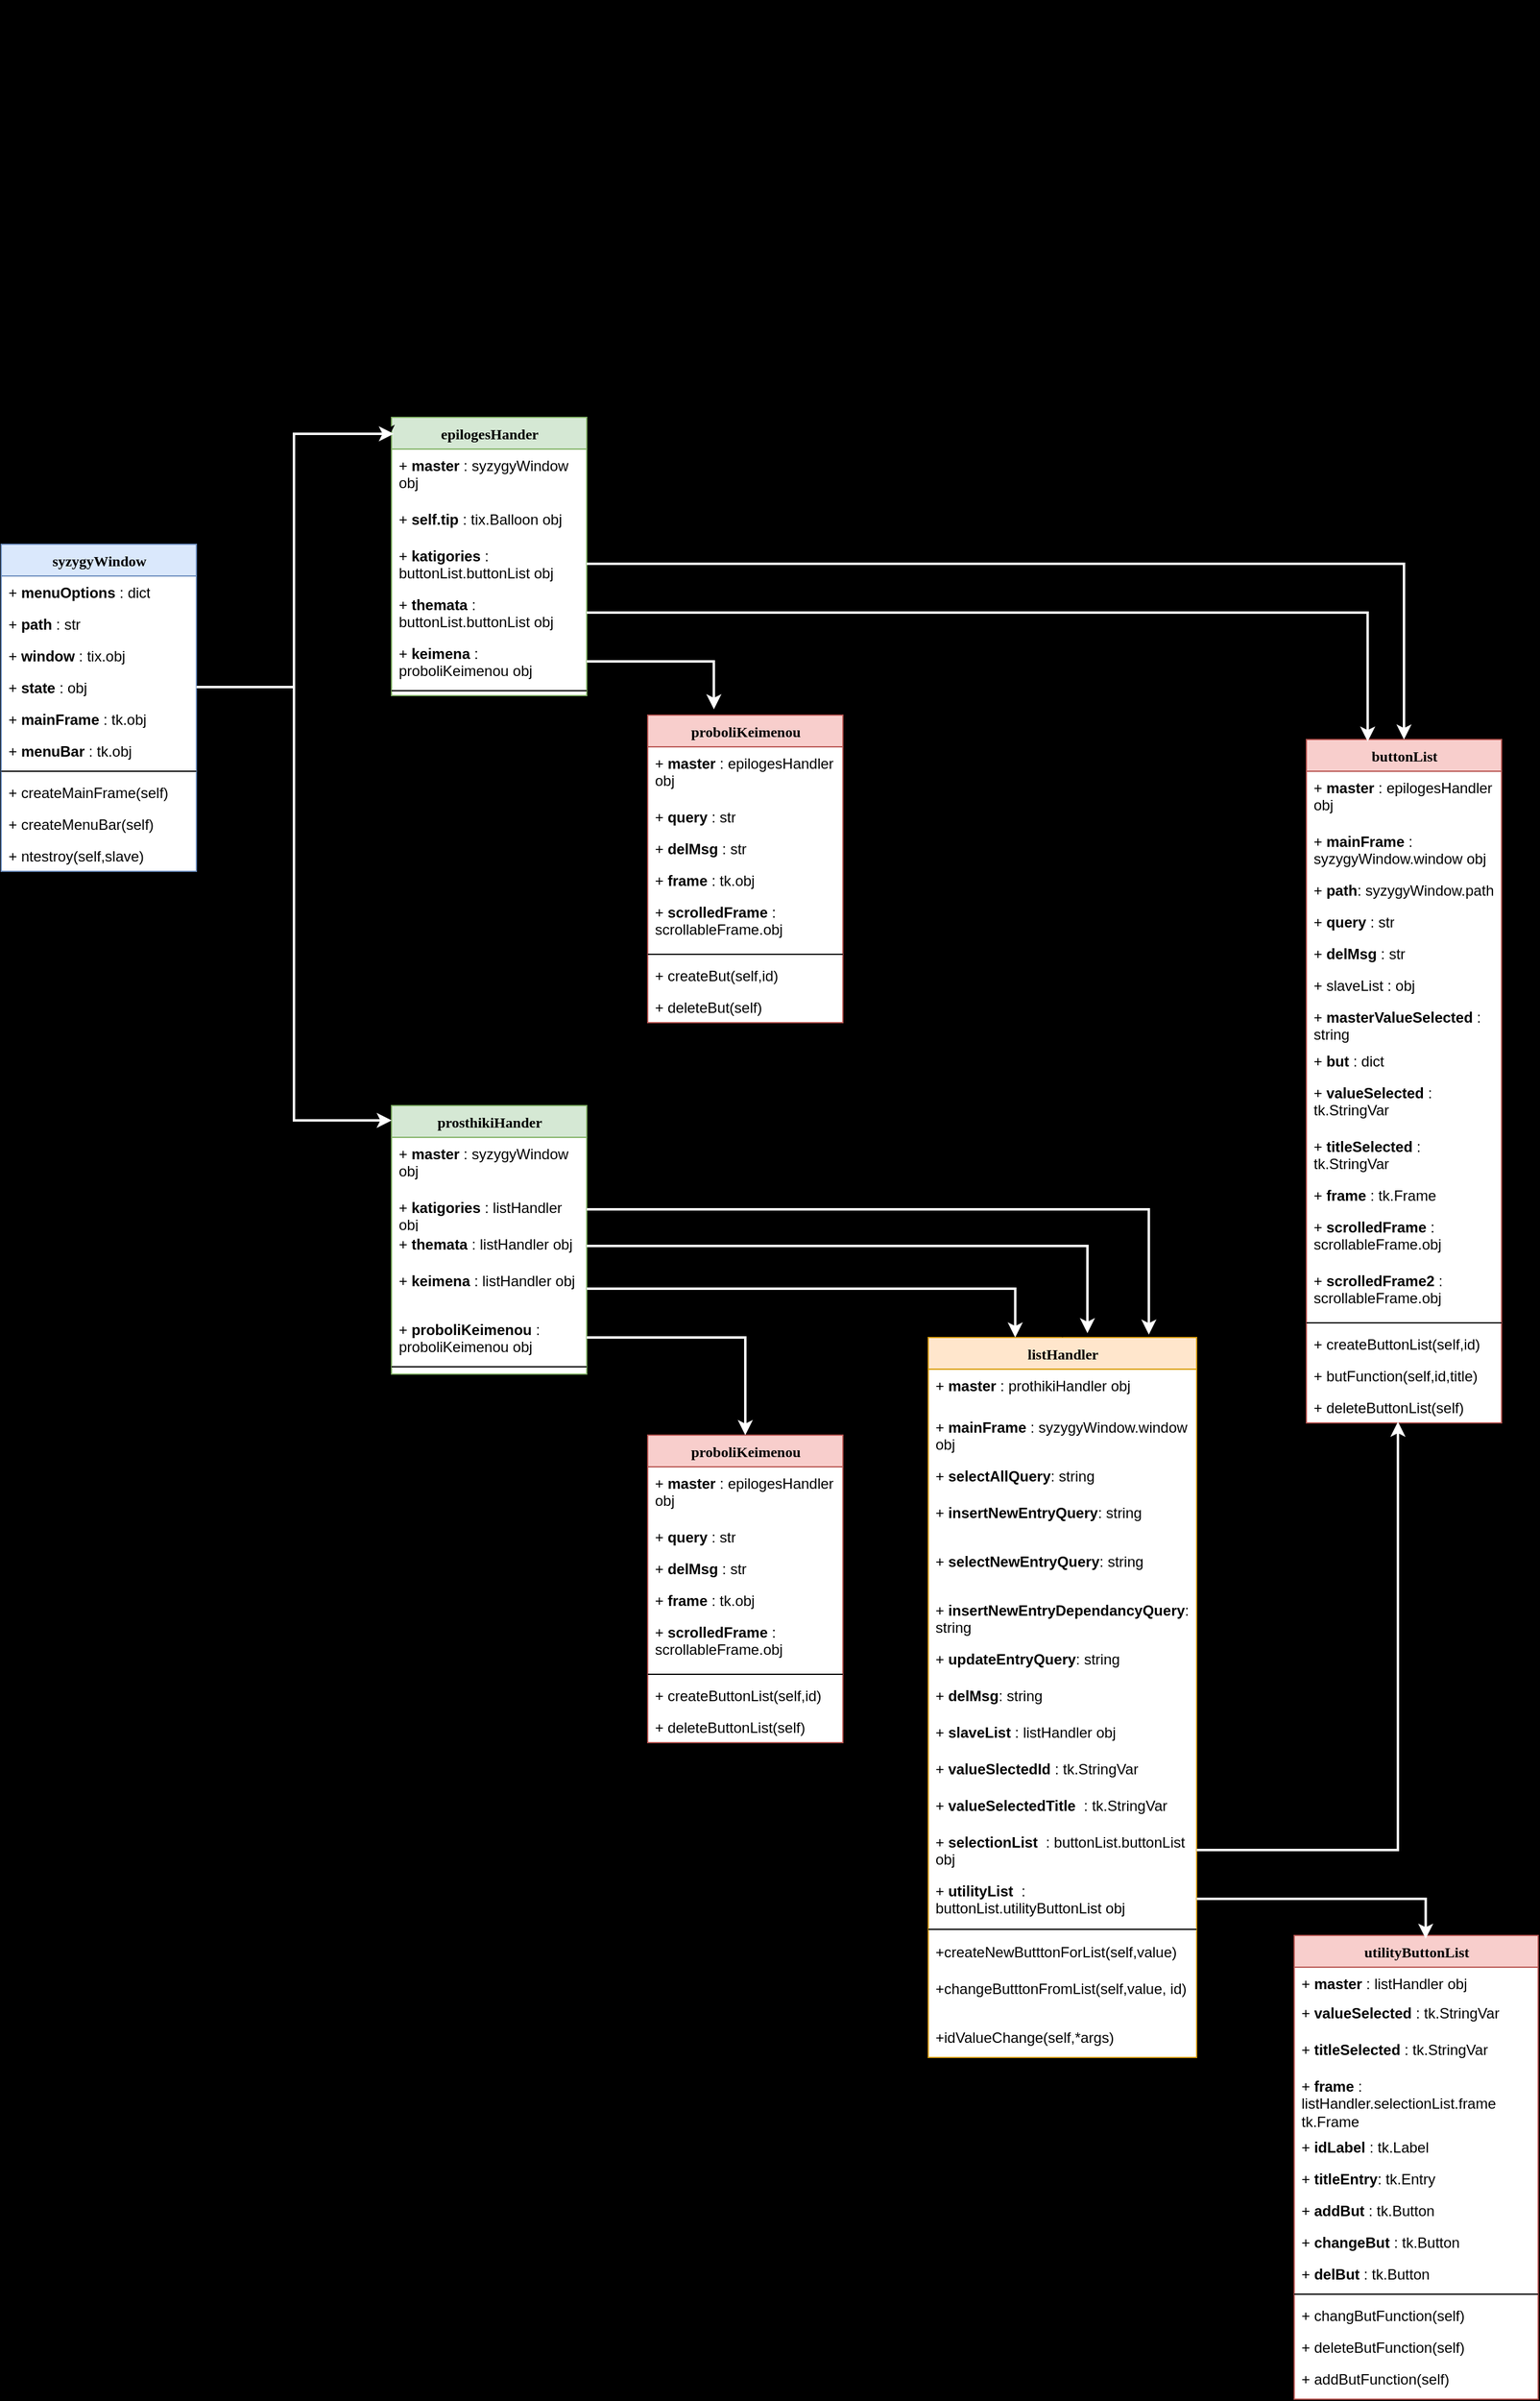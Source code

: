 <mxfile version="24.4.9" type="device">
  <diagram name="Page-1" id="9f46799a-70d6-7492-0946-bef42562c5a5">
    <mxGraphModel dx="2390" dy="2060" grid="1" gridSize="10" guides="1" tooltips="1" connect="1" arrows="1" fold="1" page="1" pageScale="1" pageWidth="1100" pageHeight="850" background="#000000" math="0" shadow="0">
      <root>
        <mxCell id="0" />
        <mxCell id="1" parent="0" />
        <mxCell id="78961159f06e98e8-17" value="syzygyWindow" style="swimlane;html=1;fontStyle=1;align=center;verticalAlign=top;childLayout=stackLayout;horizontal=1;startSize=26;horizontalStack=0;resizeParent=1;resizeLast=0;collapsible=1;marginBottom=0;swimlaneFillColor=#ffffff;rounded=0;shadow=0;comic=0;labelBackgroundColor=none;strokeWidth=1;fillColor=#dae8fc;fontFamily=Verdana;fontSize=12;strokeColor=#6c8ebf;" parent="1" vertex="1">
          <mxGeometry x="80" y="200" width="160" height="268" as="geometry" />
        </mxCell>
        <mxCell id="78961159f06e98e8-21" value="+ &lt;b&gt;menuOptions&lt;/b&gt; : dict" style="text;html=1;strokeColor=none;fillColor=none;align=left;verticalAlign=top;spacingLeft=4;spacingRight=4;whiteSpace=wrap;overflow=hidden;rotatable=0;points=[[0,0.5],[1,0.5]];portConstraint=eastwest;" parent="78961159f06e98e8-17" vertex="1">
          <mxGeometry y="26" width="160" height="26" as="geometry" />
        </mxCell>
        <mxCell id="78961159f06e98e8-23" value="+ &lt;b&gt;path&lt;/b&gt; : str" style="text;html=1;strokeColor=none;fillColor=none;align=left;verticalAlign=top;spacingLeft=4;spacingRight=4;whiteSpace=wrap;overflow=hidden;rotatable=0;points=[[0,0.5],[1,0.5]];portConstraint=eastwest;" parent="78961159f06e98e8-17" vertex="1">
          <mxGeometry y="52" width="160" height="26" as="geometry" />
        </mxCell>
        <mxCell id="78961159f06e98e8-25" value="+ &lt;b&gt;window&lt;/b&gt; : tix.obj" style="text;html=1;strokeColor=none;fillColor=none;align=left;verticalAlign=top;spacingLeft=4;spacingRight=4;whiteSpace=wrap;overflow=hidden;rotatable=0;points=[[0,0.5],[1,0.5]];portConstraint=eastwest;" parent="78961159f06e98e8-17" vertex="1">
          <mxGeometry y="78" width="160" height="26" as="geometry" />
        </mxCell>
        <mxCell id="78961159f06e98e8-26" value="+ &lt;b&gt;state&lt;/b&gt; : obj" style="text;html=1;strokeColor=none;fillColor=none;align=left;verticalAlign=top;spacingLeft=4;spacingRight=4;whiteSpace=wrap;overflow=hidden;rotatable=0;points=[[0,0.5],[1,0.5]];portConstraint=eastwest;" parent="78961159f06e98e8-17" vertex="1">
          <mxGeometry y="104" width="160" height="26" as="geometry" />
        </mxCell>
        <mxCell id="78961159f06e98e8-24" value="+&lt;b&gt; mainFrame&lt;/b&gt; : tk.obj" style="text;html=1;strokeColor=none;fillColor=none;align=left;verticalAlign=top;spacingLeft=4;spacingRight=4;whiteSpace=wrap;overflow=hidden;rotatable=0;points=[[0,0.5],[1,0.5]];portConstraint=eastwest;" parent="78961159f06e98e8-17" vertex="1">
          <mxGeometry y="130" width="160" height="26" as="geometry" />
        </mxCell>
        <mxCell id="N--Zyb0z6wHHrasrLt9_-1" value="+ &lt;b&gt;menuBar&lt;/b&gt; : tk.obj" style="text;html=1;strokeColor=none;fillColor=none;align=left;verticalAlign=top;spacingLeft=4;spacingRight=4;whiteSpace=wrap;overflow=hidden;rotatable=0;points=[[0,0.5],[1,0.5]];portConstraint=eastwest;" parent="78961159f06e98e8-17" vertex="1">
          <mxGeometry y="156" width="160" height="26" as="geometry" />
        </mxCell>
        <mxCell id="78961159f06e98e8-19" value="" style="line;html=1;strokeWidth=1;fillColor=none;align=left;verticalAlign=middle;spacingTop=-1;spacingLeft=3;spacingRight=3;rotatable=0;labelPosition=right;points=[];portConstraint=eastwest;" parent="78961159f06e98e8-17" vertex="1">
          <mxGeometry y="182" width="160" height="8" as="geometry" />
        </mxCell>
        <mxCell id="78961159f06e98e8-20" value="+ createMainFrame(self)" style="text;html=1;strokeColor=none;fillColor=none;align=left;verticalAlign=top;spacingLeft=4;spacingRight=4;whiteSpace=wrap;overflow=hidden;rotatable=0;points=[[0,0.5],[1,0.5]];portConstraint=eastwest;" parent="78961159f06e98e8-17" vertex="1">
          <mxGeometry y="190" width="160" height="26" as="geometry" />
        </mxCell>
        <mxCell id="78961159f06e98e8-27" value="+ createMenuBar(self)" style="text;html=1;strokeColor=none;fillColor=none;align=left;verticalAlign=top;spacingLeft=4;spacingRight=4;whiteSpace=wrap;overflow=hidden;rotatable=0;points=[[0,0.5],[1,0.5]];portConstraint=eastwest;" parent="78961159f06e98e8-17" vertex="1">
          <mxGeometry y="216" width="160" height="26" as="geometry" />
        </mxCell>
        <mxCell id="N--Zyb0z6wHHrasrLt9_-2" value="+ ntestroy(self,slave)" style="text;html=1;strokeColor=none;fillColor=none;align=left;verticalAlign=top;spacingLeft=4;spacingRight=4;whiteSpace=wrap;overflow=hidden;rotatable=0;points=[[0,0.5],[1,0.5]];portConstraint=eastwest;" parent="78961159f06e98e8-17" vertex="1">
          <mxGeometry y="242" width="160" height="26" as="geometry" />
        </mxCell>
        <mxCell id="N--Zyb0z6wHHrasrLt9_-3" value="epilogesHander" style="swimlane;html=1;fontStyle=1;align=center;verticalAlign=top;childLayout=stackLayout;horizontal=1;startSize=26;horizontalStack=0;resizeParent=1;resizeLast=0;collapsible=1;marginBottom=0;swimlaneFillColor=#ffffff;rounded=0;shadow=0;comic=0;labelBackgroundColor=none;strokeWidth=1;fillColor=#d5e8d4;fontFamily=Verdana;fontSize=12;strokeColor=#82b366;" parent="1" vertex="1">
          <mxGeometry x="400" y="96" width="160" height="228" as="geometry" />
        </mxCell>
        <mxCell id="N--Zyb0z6wHHrasrLt9_-4" value="+ &lt;b&gt;master&lt;/b&gt; : syzygyWindow obj" style="text;html=1;strokeColor=none;fillColor=none;align=left;verticalAlign=top;spacingLeft=4;spacingRight=4;whiteSpace=wrap;overflow=hidden;rotatable=0;points=[[0,0.5],[1,0.5]];portConstraint=eastwest;fillStyle=dashed;" parent="N--Zyb0z6wHHrasrLt9_-3" vertex="1">
          <mxGeometry y="26" width="160" height="44" as="geometry" />
        </mxCell>
        <mxCell id="tZYw0maKsHMTYloUArXe-1" value="+ &lt;b&gt;self.tip&lt;/b&gt; : tix.Balloon obj" style="text;html=1;strokeColor=none;fillColor=none;align=left;verticalAlign=top;spacingLeft=4;spacingRight=4;whiteSpace=wrap;overflow=hidden;rotatable=0;points=[[0,0.5],[1,0.5]];portConstraint=eastwest;fillStyle=dashed;" vertex="1" parent="N--Zyb0z6wHHrasrLt9_-3">
          <mxGeometry y="70" width="160" height="30" as="geometry" />
        </mxCell>
        <mxCell id="N--Zyb0z6wHHrasrLt9_-14" value="+ &lt;b&gt;katigories&lt;/b&gt; : buttonList.buttonList obj" style="text;html=1;strokeColor=none;fillColor=none;align=left;verticalAlign=top;spacingLeft=4;spacingRight=4;whiteSpace=wrap;overflow=hidden;rotatable=0;points=[[0,0.5],[1,0.5]];portConstraint=eastwest;fillStyle=dashed;" parent="N--Zyb0z6wHHrasrLt9_-3" vertex="1">
          <mxGeometry y="100" width="160" height="40" as="geometry" />
        </mxCell>
        <mxCell id="N--Zyb0z6wHHrasrLt9_-15" value="+ &lt;b&gt;themata&lt;/b&gt; : buttonList.buttonList obj" style="text;html=1;strokeColor=none;fillColor=none;align=left;verticalAlign=top;spacingLeft=4;spacingRight=4;whiteSpace=wrap;overflow=hidden;rotatable=0;points=[[0,0.5],[1,0.5]];portConstraint=eastwest;fillStyle=dashed;" parent="N--Zyb0z6wHHrasrLt9_-3" vertex="1">
          <mxGeometry y="140" width="160" height="40" as="geometry" />
        </mxCell>
        <mxCell id="N--Zyb0z6wHHrasrLt9_-17" value="+ &lt;b&gt;keimena&lt;/b&gt; : proboliKeimenou obj" style="text;html=1;strokeColor=none;fillColor=none;align=left;verticalAlign=top;spacingLeft=4;spacingRight=4;whiteSpace=wrap;overflow=hidden;rotatable=0;points=[[0,0.5],[1,0.5]];portConstraint=eastwest;fillStyle=dashed;" parent="N--Zyb0z6wHHrasrLt9_-3" vertex="1">
          <mxGeometry y="180" width="160" height="40" as="geometry" />
        </mxCell>
        <mxCell id="N--Zyb0z6wHHrasrLt9_-10" value="" style="line;html=1;strokeWidth=1;fillColor=none;align=left;verticalAlign=middle;spacingTop=-1;spacingLeft=3;spacingRight=3;rotatable=0;labelPosition=right;points=[];portConstraint=eastwest;" parent="N--Zyb0z6wHHrasrLt9_-3" vertex="1">
          <mxGeometry y="220" width="160" height="8" as="geometry" />
        </mxCell>
        <mxCell id="1dxaP77f1ufvtJNlw2F2-8" style="edgeStyle=orthogonalEdgeStyle;rounded=0;orthogonalLoop=1;jettySize=auto;html=1;entryX=-0.012;entryY=0.067;entryDx=0;entryDy=0;entryPerimeter=0;" parent="1" source="78961159f06e98e8-26" target="N--Zyb0z6wHHrasrLt9_-3" edge="1">
          <mxGeometry relative="1" as="geometry">
            <Array as="points">
              <mxPoint x="390" y="317" />
              <mxPoint x="390" y="-238" />
            </Array>
          </mxGeometry>
        </mxCell>
        <mxCell id="1dxaP77f1ufvtJNlw2F2-11" value="proboliKeimenou" style="swimlane;html=1;fontStyle=1;align=center;verticalAlign=top;childLayout=stackLayout;horizontal=1;startSize=26;horizontalStack=0;resizeParent=1;resizeLast=0;collapsible=1;marginBottom=0;swimlaneFillColor=#ffffff;rounded=0;shadow=0;comic=0;labelBackgroundColor=none;strokeWidth=1;fillColor=#f8cecc;fontFamily=Verdana;fontSize=12;strokeColor=#b85450;" parent="1" vertex="1">
          <mxGeometry x="610" y="340" width="160" height="252" as="geometry" />
        </mxCell>
        <mxCell id="1dxaP77f1ufvtJNlw2F2-12" value="+ &lt;b&gt;master&lt;/b&gt; : epilogesHandler obj" style="text;html=1;strokeColor=none;fillColor=none;align=left;verticalAlign=top;spacingLeft=4;spacingRight=4;whiteSpace=wrap;overflow=hidden;rotatable=0;points=[[0,0.5],[1,0.5]];portConstraint=eastwest;" parent="1dxaP77f1ufvtJNlw2F2-11" vertex="1">
          <mxGeometry y="26" width="160" height="44" as="geometry" />
        </mxCell>
        <mxCell id="1dxaP77f1ufvtJNlw2F2-13" value="+ &lt;b&gt;query&lt;/b&gt; : str" style="text;html=1;strokeColor=none;fillColor=none;align=left;verticalAlign=top;spacingLeft=4;spacingRight=4;whiteSpace=wrap;overflow=hidden;rotatable=0;points=[[0,0.5],[1,0.5]];portConstraint=eastwest;" parent="1dxaP77f1ufvtJNlw2F2-11" vertex="1">
          <mxGeometry y="70" width="160" height="26" as="geometry" />
        </mxCell>
        <mxCell id="1dxaP77f1ufvtJNlw2F2-14" value="+ &lt;b&gt;delMsg&lt;/b&gt; : str" style="text;html=1;strokeColor=none;fillColor=none;align=left;verticalAlign=top;spacingLeft=4;spacingRight=4;whiteSpace=wrap;overflow=hidden;rotatable=0;points=[[0,0.5],[1,0.5]];portConstraint=eastwest;" parent="1dxaP77f1ufvtJNlw2F2-11" vertex="1">
          <mxGeometry y="96" width="160" height="26" as="geometry" />
        </mxCell>
        <mxCell id="1dxaP77f1ufvtJNlw2F2-18" value="+ &lt;b&gt;frame &lt;/b&gt;: tk.obj " style="text;html=1;strokeColor=none;fillColor=none;align=left;verticalAlign=top;spacingLeft=4;spacingRight=4;whiteSpace=wrap;overflow=hidden;rotatable=0;points=[[0,0.5],[1,0.5]];portConstraint=eastwest;" parent="1dxaP77f1ufvtJNlw2F2-11" vertex="1">
          <mxGeometry y="122" width="160" height="26" as="geometry" />
        </mxCell>
        <mxCell id="1dxaP77f1ufvtJNlw2F2-19" value="+ &lt;b&gt;scrolledFrame &lt;/b&gt;: scrollableFrame.obj " style="text;html=1;strokeColor=none;fillColor=none;align=left;verticalAlign=top;spacingLeft=4;spacingRight=4;whiteSpace=wrap;overflow=hidden;rotatable=0;points=[[0,0.5],[1,0.5]];portConstraint=eastwest;" parent="1dxaP77f1ufvtJNlw2F2-11" vertex="1">
          <mxGeometry y="148" width="160" height="44" as="geometry" />
        </mxCell>
        <mxCell id="1dxaP77f1ufvtJNlw2F2-20" value="" style="line;html=1;strokeWidth=1;fillColor=none;align=left;verticalAlign=middle;spacingTop=-1;spacingLeft=3;spacingRight=3;rotatable=0;labelPosition=right;points=[];portConstraint=eastwest;" parent="1dxaP77f1ufvtJNlw2F2-11" vertex="1">
          <mxGeometry y="192" width="160" height="8" as="geometry" />
        </mxCell>
        <mxCell id="1dxaP77f1ufvtJNlw2F2-21" value="+ createBut(self,id)" style="text;html=1;strokeColor=none;fillColor=none;align=left;verticalAlign=top;spacingLeft=4;spacingRight=4;whiteSpace=wrap;overflow=hidden;rotatable=0;points=[[0,0.5],[1,0.5]];portConstraint=eastwest;" parent="1dxaP77f1ufvtJNlw2F2-11" vertex="1">
          <mxGeometry y="200" width="160" height="26" as="geometry" />
        </mxCell>
        <mxCell id="1dxaP77f1ufvtJNlw2F2-23" value="+ deleteBut(self)" style="text;html=1;strokeColor=none;fillColor=none;align=left;verticalAlign=top;spacingLeft=4;spacingRight=4;whiteSpace=wrap;overflow=hidden;rotatable=0;points=[[0,0.5],[1,0.5]];portConstraint=eastwest;" parent="1dxaP77f1ufvtJNlw2F2-11" vertex="1">
          <mxGeometry y="226" width="160" height="26" as="geometry" />
        </mxCell>
        <mxCell id="1dxaP77f1ufvtJNlw2F2-25" value="prosthikiHander" style="swimlane;html=1;fontStyle=1;align=center;verticalAlign=top;childLayout=stackLayout;horizontal=1;startSize=26;horizontalStack=0;resizeParent=1;resizeLast=0;collapsible=1;marginBottom=0;swimlaneFillColor=#ffffff;rounded=0;shadow=0;comic=0;labelBackgroundColor=none;strokeWidth=1;fillColor=#d5e8d4;fontFamily=Verdana;fontSize=12;strokeColor=#82b366;" parent="1" vertex="1">
          <mxGeometry x="400" y="660" width="160" height="220" as="geometry" />
        </mxCell>
        <mxCell id="1dxaP77f1ufvtJNlw2F2-26" value="+ &lt;b&gt;master&lt;/b&gt; : syzygyWindow obj" style="text;html=1;strokeColor=none;fillColor=none;align=left;verticalAlign=top;spacingLeft=4;spacingRight=4;whiteSpace=wrap;overflow=hidden;rotatable=0;points=[[0,0.5],[1,0.5]];portConstraint=eastwest;fillStyle=dashed;" parent="1dxaP77f1ufvtJNlw2F2-25" vertex="1">
          <mxGeometry y="26" width="160" height="44" as="geometry" />
        </mxCell>
        <mxCell id="1dxaP77f1ufvtJNlw2F2-27" value="+ &lt;b&gt;katigories&lt;/b&gt; : listHandler obj" style="text;html=1;strokeColor=none;fillColor=none;align=left;verticalAlign=top;spacingLeft=4;spacingRight=4;whiteSpace=wrap;overflow=hidden;rotatable=0;points=[[0,0.5],[1,0.5]];portConstraint=eastwest;fillStyle=dashed;" parent="1dxaP77f1ufvtJNlw2F2-25" vertex="1">
          <mxGeometry y="70" width="160" height="30" as="geometry" />
        </mxCell>
        <mxCell id="1dxaP77f1ufvtJNlw2F2-28" value="+ &lt;b&gt;themata&lt;/b&gt; : listHandler obj" style="text;html=1;strokeColor=none;fillColor=none;align=left;verticalAlign=top;spacingLeft=4;spacingRight=4;whiteSpace=wrap;overflow=hidden;rotatable=0;points=[[0,0.5],[1,0.5]];portConstraint=eastwest;fillStyle=dashed;" parent="1dxaP77f1ufvtJNlw2F2-25" vertex="1">
          <mxGeometry y="100" width="160" height="30" as="geometry" />
        </mxCell>
        <mxCell id="1dxaP77f1ufvtJNlw2F2-29" value="+ &lt;b&gt;keimena&lt;/b&gt; : listHandler obj" style="text;html=1;strokeColor=none;fillColor=none;align=left;verticalAlign=top;spacingLeft=4;spacingRight=4;whiteSpace=wrap;overflow=hidden;rotatable=0;points=[[0,0.5],[1,0.5]];portConstraint=eastwest;fillStyle=dashed;" parent="1dxaP77f1ufvtJNlw2F2-25" vertex="1">
          <mxGeometry y="130" width="160" height="40" as="geometry" />
        </mxCell>
        <mxCell id="1dxaP77f1ufvtJNlw2F2-33" value="+ &lt;b&gt;proboliKeimenou&lt;/b&gt; : proboliKeimenou obj" style="text;html=1;strokeColor=none;fillColor=none;align=left;verticalAlign=top;spacingLeft=4;spacingRight=4;whiteSpace=wrap;overflow=hidden;rotatable=0;points=[[0,0.5],[1,0.5]];portConstraint=eastwest;fillStyle=dashed;" parent="1dxaP77f1ufvtJNlw2F2-25" vertex="1">
          <mxGeometry y="170" width="160" height="40" as="geometry" />
        </mxCell>
        <mxCell id="1dxaP77f1ufvtJNlw2F2-30" value="" style="line;html=1;strokeWidth=1;fillColor=none;align=left;verticalAlign=middle;spacingTop=-1;spacingLeft=3;spacingRight=3;rotatable=0;labelPosition=right;points=[];portConstraint=eastwest;" parent="1dxaP77f1ufvtJNlw2F2-25" vertex="1">
          <mxGeometry y="210" width="160" height="8" as="geometry" />
        </mxCell>
        <mxCell id="2hQqqgPCxVmPl1KFa6Je-1" value="buttonList" style="swimlane;html=1;fontStyle=1;align=center;verticalAlign=top;childLayout=stackLayout;horizontal=1;startSize=26;horizontalStack=0;resizeParent=1;resizeLast=0;collapsible=1;marginBottom=0;swimlaneFillColor=#ffffff;rounded=0;shadow=0;comic=0;labelBackgroundColor=none;strokeWidth=1;fillColor=#f8cecc;fontFamily=Verdana;fontSize=12;strokeColor=#b85450;" parent="1" vertex="1">
          <mxGeometry x="1150" y="360" width="160" height="560" as="geometry" />
        </mxCell>
        <mxCell id="2hQqqgPCxVmPl1KFa6Je-2" value="+ &lt;b&gt;master&lt;/b&gt; : epilogesHandler obj" style="text;html=1;strokeColor=none;fillColor=none;align=left;verticalAlign=top;spacingLeft=4;spacingRight=4;whiteSpace=wrap;overflow=hidden;rotatable=0;points=[[0,0.5],[1,0.5]];portConstraint=eastwest;" parent="2hQqqgPCxVmPl1KFa6Je-1" vertex="1">
          <mxGeometry y="26" width="160" height="44" as="geometry" />
        </mxCell>
        <mxCell id="tZYw0maKsHMTYloUArXe-2" value="+ &lt;b&gt;mainFrame&lt;/b&gt; : syzygyWindow.window obj" style="text;html=1;strokeColor=none;fillColor=none;align=left;verticalAlign=top;spacingLeft=4;spacingRight=4;whiteSpace=wrap;overflow=hidden;rotatable=0;points=[[0,0.5],[1,0.5]];portConstraint=eastwest;" vertex="1" parent="2hQqqgPCxVmPl1KFa6Je-1">
          <mxGeometry y="70" width="160" height="40" as="geometry" />
        </mxCell>
        <mxCell id="tZYw0maKsHMTYloUArXe-3" value="+ &lt;b&gt;path&lt;/b&gt;: syzygyWindow.path " style="text;html=1;strokeColor=none;fillColor=none;align=left;verticalAlign=top;spacingLeft=4;spacingRight=4;whiteSpace=wrap;overflow=hidden;rotatable=0;points=[[0,0.5],[1,0.5]];portConstraint=eastwest;" vertex="1" parent="2hQqqgPCxVmPl1KFa6Je-1">
          <mxGeometry y="110" width="160" height="26" as="geometry" />
        </mxCell>
        <mxCell id="2hQqqgPCxVmPl1KFa6Je-3" value="+ &lt;b&gt;query&lt;/b&gt; : str" style="text;html=1;strokeColor=none;fillColor=none;align=left;verticalAlign=top;spacingLeft=4;spacingRight=4;whiteSpace=wrap;overflow=hidden;rotatable=0;points=[[0,0.5],[1,0.5]];portConstraint=eastwest;" parent="2hQqqgPCxVmPl1KFa6Je-1" vertex="1">
          <mxGeometry y="136" width="160" height="26" as="geometry" />
        </mxCell>
        <mxCell id="2hQqqgPCxVmPl1KFa6Je-4" value="+ &lt;b&gt;delMsg&lt;/b&gt; : str" style="text;html=1;strokeColor=none;fillColor=none;align=left;verticalAlign=top;spacingLeft=4;spacingRight=4;whiteSpace=wrap;overflow=hidden;rotatable=0;points=[[0,0.5],[1,0.5]];portConstraint=eastwest;" parent="2hQqqgPCxVmPl1KFa6Je-1" vertex="1">
          <mxGeometry y="162" width="160" height="26" as="geometry" />
        </mxCell>
        <mxCell id="2hQqqgPCxVmPl1KFa6Je-5" value="+ slaveList : obj" style="text;html=1;strokeColor=none;fillColor=none;align=left;verticalAlign=top;spacingLeft=4;spacingRight=4;whiteSpace=wrap;overflow=hidden;rotatable=0;points=[[0,0.5],[1,0.5]];portConstraint=eastwest;" parent="2hQqqgPCxVmPl1KFa6Je-1" vertex="1">
          <mxGeometry y="188" width="160" height="26" as="geometry" />
        </mxCell>
        <mxCell id="2hQqqgPCxVmPl1KFa6Je-20" value="+ &lt;b&gt;masterValueSelected &lt;/b&gt;: string " style="text;html=1;strokeColor=none;fillColor=none;align=left;verticalAlign=top;spacingLeft=4;spacingRight=4;whiteSpace=wrap;overflow=hidden;rotatable=0;points=[[0,0.5],[1,0.5]];portConstraint=eastwest;" parent="2hQqqgPCxVmPl1KFa6Je-1" vertex="1">
          <mxGeometry y="214" width="160" height="36" as="geometry" />
        </mxCell>
        <mxCell id="2hQqqgPCxVmPl1KFa6Je-6" value="+&lt;b&gt; but&lt;/b&gt; : dict" style="text;html=1;strokeColor=none;fillColor=none;align=left;verticalAlign=top;spacingLeft=4;spacingRight=4;whiteSpace=wrap;overflow=hidden;rotatable=0;points=[[0,0.5],[1,0.5]];portConstraint=eastwest;" parent="2hQqqgPCxVmPl1KFa6Je-1" vertex="1">
          <mxGeometry y="250" width="160" height="26" as="geometry" />
        </mxCell>
        <mxCell id="2hQqqgPCxVmPl1KFa6Je-7" value="+ &lt;b&gt;valueSelected &lt;/b&gt;: tk.StringVar " style="text;html=1;strokeColor=none;fillColor=none;align=left;verticalAlign=top;spacingLeft=4;spacingRight=4;whiteSpace=wrap;overflow=hidden;rotatable=0;points=[[0,0.5],[1,0.5]];portConstraint=eastwest;" parent="2hQqqgPCxVmPl1KFa6Je-1" vertex="1">
          <mxGeometry y="276" width="160" height="44" as="geometry" />
        </mxCell>
        <mxCell id="2hQqqgPCxVmPl1KFa6Je-18" value="+ &lt;b&gt;titleSelected &lt;/b&gt;: tk.StringVar " style="text;html=1;strokeColor=none;fillColor=none;align=left;verticalAlign=top;spacingLeft=4;spacingRight=4;whiteSpace=wrap;overflow=hidden;rotatable=0;points=[[0,0.5],[1,0.5]];portConstraint=eastwest;" parent="2hQqqgPCxVmPl1KFa6Je-1" vertex="1">
          <mxGeometry y="320" width="160" height="40" as="geometry" />
        </mxCell>
        <mxCell id="2hQqqgPCxVmPl1KFa6Je-8" value="+ &lt;b&gt;frame &lt;/b&gt;: tk.Frame " style="text;html=1;strokeColor=none;fillColor=none;align=left;verticalAlign=top;spacingLeft=4;spacingRight=4;whiteSpace=wrap;overflow=hidden;rotatable=0;points=[[0,0.5],[1,0.5]];portConstraint=eastwest;" parent="2hQqqgPCxVmPl1KFa6Je-1" vertex="1">
          <mxGeometry y="360" width="160" height="26" as="geometry" />
        </mxCell>
        <mxCell id="2hQqqgPCxVmPl1KFa6Je-9" value="+ &lt;b&gt;scrolledFrame &lt;/b&gt;: scrollableFrame.obj " style="text;html=1;strokeColor=none;fillColor=none;align=left;verticalAlign=top;spacingLeft=4;spacingRight=4;whiteSpace=wrap;overflow=hidden;rotatable=0;points=[[0,0.5],[1,0.5]];portConstraint=eastwest;" parent="2hQqqgPCxVmPl1KFa6Je-1" vertex="1">
          <mxGeometry y="386" width="160" height="44" as="geometry" />
        </mxCell>
        <mxCell id="tZYw0maKsHMTYloUArXe-4" value="+ &lt;b&gt;scrolledFrame2 &lt;/b&gt;: scrollableFrame.obj " style="text;html=1;strokeColor=none;fillColor=none;align=left;verticalAlign=top;spacingLeft=4;spacingRight=4;whiteSpace=wrap;overflow=hidden;rotatable=0;points=[[0,0.5],[1,0.5]];portConstraint=eastwest;" vertex="1" parent="2hQqqgPCxVmPl1KFa6Je-1">
          <mxGeometry y="430" width="160" height="44" as="geometry" />
        </mxCell>
        <mxCell id="2hQqqgPCxVmPl1KFa6Je-10" value="" style="line;html=1;strokeWidth=1;fillColor=none;align=left;verticalAlign=middle;spacingTop=-1;spacingLeft=3;spacingRight=3;rotatable=0;labelPosition=right;points=[];portConstraint=eastwest;" parent="2hQqqgPCxVmPl1KFa6Je-1" vertex="1">
          <mxGeometry y="474" width="160" height="8" as="geometry" />
        </mxCell>
        <mxCell id="2hQqqgPCxVmPl1KFa6Je-11" value="+ createButtonList(self,id)" style="text;html=1;strokeColor=none;fillColor=none;align=left;verticalAlign=top;spacingLeft=4;spacingRight=4;whiteSpace=wrap;overflow=hidden;rotatable=0;points=[[0,0.5],[1,0.5]];portConstraint=eastwest;" parent="2hQqqgPCxVmPl1KFa6Je-1" vertex="1">
          <mxGeometry y="482" width="160" height="26" as="geometry" />
        </mxCell>
        <mxCell id="2hQqqgPCxVmPl1KFa6Je-12" value="+ butFunction(self,id,title)" style="text;html=1;strokeColor=none;fillColor=none;align=left;verticalAlign=top;spacingLeft=4;spacingRight=4;whiteSpace=wrap;overflow=hidden;rotatable=0;points=[[0,0.5],[1,0.5]];portConstraint=eastwest;" parent="2hQqqgPCxVmPl1KFa6Je-1" vertex="1">
          <mxGeometry y="508" width="160" height="26" as="geometry" />
        </mxCell>
        <mxCell id="2hQqqgPCxVmPl1KFa6Je-13" value="+ deleteButtonList(self)" style="text;html=1;strokeColor=none;fillColor=none;align=left;verticalAlign=top;spacingLeft=4;spacingRight=4;whiteSpace=wrap;overflow=hidden;rotatable=0;points=[[0,0.5],[1,0.5]];portConstraint=eastwest;" parent="2hQqqgPCxVmPl1KFa6Je-1" vertex="1">
          <mxGeometry y="534" width="160" height="26" as="geometry" />
        </mxCell>
        <mxCell id="tZYw0maKsHMTYloUArXe-6" value="" style="edgeStyle=orthogonalEdgeStyle;rounded=0;orthogonalLoop=1;jettySize=auto;entryX=0.012;entryY=0.059;entryDx=0;entryDy=0;entryPerimeter=0;fontFamily=Verdana;fontSize=12;fontColor=#FFFFFF;fontStyle=1;labelBackgroundColor=none;textShadow=0;html=1;strokeColor=#FFFFFF;strokeWidth=2;" edge="1" parent="1" source="78961159f06e98e8-26" target="N--Zyb0z6wHHrasrLt9_-3">
          <mxGeometry relative="1" as="geometry" />
        </mxCell>
        <mxCell id="tZYw0maKsHMTYloUArXe-10" value="proboliKeimenou" style="swimlane;html=1;fontStyle=1;align=center;verticalAlign=top;childLayout=stackLayout;horizontal=1;startSize=26;horizontalStack=0;resizeParent=1;resizeLast=0;collapsible=1;marginBottom=0;swimlaneFillColor=#ffffff;rounded=0;shadow=0;comic=0;labelBackgroundColor=none;strokeWidth=1;fillColor=#f8cecc;fontFamily=Verdana;fontSize=12;strokeColor=#b85450;" vertex="1" parent="1">
          <mxGeometry x="610" y="930" width="160" height="252" as="geometry" />
        </mxCell>
        <mxCell id="tZYw0maKsHMTYloUArXe-11" value="+ &lt;b&gt;master&lt;/b&gt; : epilogesHandler obj" style="text;html=1;strokeColor=none;fillColor=none;align=left;verticalAlign=top;spacingLeft=4;spacingRight=4;whiteSpace=wrap;overflow=hidden;rotatable=0;points=[[0,0.5],[1,0.5]];portConstraint=eastwest;" vertex="1" parent="tZYw0maKsHMTYloUArXe-10">
          <mxGeometry y="26" width="160" height="44" as="geometry" />
        </mxCell>
        <mxCell id="tZYw0maKsHMTYloUArXe-12" value="+ &lt;b&gt;query&lt;/b&gt; : str" style="text;html=1;strokeColor=none;fillColor=none;align=left;verticalAlign=top;spacingLeft=4;spacingRight=4;whiteSpace=wrap;overflow=hidden;rotatable=0;points=[[0,0.5],[1,0.5]];portConstraint=eastwest;" vertex="1" parent="tZYw0maKsHMTYloUArXe-10">
          <mxGeometry y="70" width="160" height="26" as="geometry" />
        </mxCell>
        <mxCell id="tZYw0maKsHMTYloUArXe-13" value="+ &lt;b&gt;delMsg&lt;/b&gt; : str" style="text;html=1;strokeColor=none;fillColor=none;align=left;verticalAlign=top;spacingLeft=4;spacingRight=4;whiteSpace=wrap;overflow=hidden;rotatable=0;points=[[0,0.5],[1,0.5]];portConstraint=eastwest;" vertex="1" parent="tZYw0maKsHMTYloUArXe-10">
          <mxGeometry y="96" width="160" height="26" as="geometry" />
        </mxCell>
        <mxCell id="tZYw0maKsHMTYloUArXe-14" value="+ &lt;b&gt;frame &lt;/b&gt;: tk.obj " style="text;html=1;strokeColor=none;fillColor=none;align=left;verticalAlign=top;spacingLeft=4;spacingRight=4;whiteSpace=wrap;overflow=hidden;rotatable=0;points=[[0,0.5],[1,0.5]];portConstraint=eastwest;" vertex="1" parent="tZYw0maKsHMTYloUArXe-10">
          <mxGeometry y="122" width="160" height="26" as="geometry" />
        </mxCell>
        <mxCell id="tZYw0maKsHMTYloUArXe-15" value="+ &lt;b&gt;scrolledFrame &lt;/b&gt;: scrollableFrame.obj " style="text;html=1;strokeColor=none;fillColor=none;align=left;verticalAlign=top;spacingLeft=4;spacingRight=4;whiteSpace=wrap;overflow=hidden;rotatable=0;points=[[0,0.5],[1,0.5]];portConstraint=eastwest;" vertex="1" parent="tZYw0maKsHMTYloUArXe-10">
          <mxGeometry y="148" width="160" height="44" as="geometry" />
        </mxCell>
        <mxCell id="tZYw0maKsHMTYloUArXe-16" value="" style="line;html=1;strokeWidth=1;fillColor=none;align=left;verticalAlign=middle;spacingTop=-1;spacingLeft=3;spacingRight=3;rotatable=0;labelPosition=right;points=[];portConstraint=eastwest;" vertex="1" parent="tZYw0maKsHMTYloUArXe-10">
          <mxGeometry y="192" width="160" height="8" as="geometry" />
        </mxCell>
        <mxCell id="tZYw0maKsHMTYloUArXe-17" value="+ createButtonList(self,id)" style="text;html=1;strokeColor=none;fillColor=none;align=left;verticalAlign=top;spacingLeft=4;spacingRight=4;whiteSpace=wrap;overflow=hidden;rotatable=0;points=[[0,0.5],[1,0.5]];portConstraint=eastwest;" vertex="1" parent="tZYw0maKsHMTYloUArXe-10">
          <mxGeometry y="200" width="160" height="26" as="geometry" />
        </mxCell>
        <mxCell id="tZYw0maKsHMTYloUArXe-18" value="+ deleteButtonList(self)" style="text;html=1;strokeColor=none;fillColor=none;align=left;verticalAlign=top;spacingLeft=4;spacingRight=4;whiteSpace=wrap;overflow=hidden;rotatable=0;points=[[0,0.5],[1,0.5]];portConstraint=eastwest;" vertex="1" parent="tZYw0maKsHMTYloUArXe-10">
          <mxGeometry y="226" width="160" height="26" as="geometry" />
        </mxCell>
        <mxCell id="tZYw0maKsHMTYloUArXe-19" value="listHandler" style="swimlane;html=1;fontStyle=1;align=center;verticalAlign=top;childLayout=stackLayout;horizontal=1;startSize=26;horizontalStack=0;resizeParent=1;resizeLast=0;collapsible=1;marginBottom=0;swimlaneFillColor=#ffffff;rounded=0;shadow=0;comic=0;labelBackgroundColor=none;strokeWidth=1;fillColor=#ffe6cc;fontFamily=Verdana;fontSize=12;strokeColor=#d79b00;" vertex="1" parent="1">
          <mxGeometry x="840" y="850" width="220" height="590" as="geometry" />
        </mxCell>
        <mxCell id="tZYw0maKsHMTYloUArXe-20" value="+ &lt;b&gt;master&lt;/b&gt; : prothikiHandler obj" style="text;html=1;strokeColor=none;fillColor=none;align=left;verticalAlign=top;spacingLeft=4;spacingRight=4;whiteSpace=wrap;overflow=hidden;rotatable=0;points=[[0,0.5],[1,0.5]];portConstraint=eastwest;fillStyle=dashed;" vertex="1" parent="tZYw0maKsHMTYloUArXe-19">
          <mxGeometry y="26" width="220" height="34" as="geometry" />
        </mxCell>
        <mxCell id="tZYw0maKsHMTYloUArXe-21" value="+ &lt;b&gt;mainFrame&lt;/b&gt; : syzygyWindow.window obj" style="text;html=1;strokeColor=none;fillColor=none;align=left;verticalAlign=top;spacingLeft=4;spacingRight=4;whiteSpace=wrap;overflow=hidden;rotatable=0;points=[[0,0.5],[1,0.5]];portConstraint=eastwest;fillStyle=dashed;" vertex="1" parent="tZYw0maKsHMTYloUArXe-19">
          <mxGeometry y="60" width="220" height="40" as="geometry" />
        </mxCell>
        <mxCell id="tZYw0maKsHMTYloUArXe-22" value="+ &lt;b&gt;selectAllQuery&lt;/b&gt;: string" style="text;html=1;strokeColor=none;fillColor=none;align=left;verticalAlign=top;spacingLeft=4;spacingRight=4;whiteSpace=wrap;overflow=hidden;rotatable=0;points=[[0,0.5],[1,0.5]];portConstraint=eastwest;fillStyle=dashed;" vertex="1" parent="tZYw0maKsHMTYloUArXe-19">
          <mxGeometry y="100" width="220" height="30" as="geometry" />
        </mxCell>
        <mxCell id="tZYw0maKsHMTYloUArXe-26" value="+ &lt;b&gt;insertNewEntryQuery&lt;/b&gt;: string" style="text;html=1;strokeColor=none;fillColor=none;align=left;verticalAlign=top;spacingLeft=4;spacingRight=4;whiteSpace=wrap;overflow=hidden;rotatable=0;points=[[0,0.5],[1,0.5]];portConstraint=eastwest;fillStyle=dashed;" vertex="1" parent="tZYw0maKsHMTYloUArXe-19">
          <mxGeometry y="130" width="220" height="40" as="geometry" />
        </mxCell>
        <mxCell id="tZYw0maKsHMTYloUArXe-28" value="+ &lt;b&gt;selectNewEntryQuery&lt;/b&gt;: string" style="text;html=1;strokeColor=none;fillColor=none;align=left;verticalAlign=top;spacingLeft=4;spacingRight=4;whiteSpace=wrap;overflow=hidden;rotatable=0;points=[[0,0.5],[1,0.5]];portConstraint=eastwest;fillStyle=dashed;" vertex="1" parent="tZYw0maKsHMTYloUArXe-19">
          <mxGeometry y="170" width="220" height="40" as="geometry" />
        </mxCell>
        <mxCell id="tZYw0maKsHMTYloUArXe-29" value="+ &lt;b&gt;insertNewEntryDependancyQuery&lt;/b&gt;: string" style="text;html=1;strokeColor=none;fillColor=none;align=left;verticalAlign=top;spacingLeft=4;spacingRight=4;whiteSpace=wrap;overflow=hidden;rotatable=0;points=[[0,0.5],[1,0.5]];portConstraint=eastwest;fillStyle=dashed;" vertex="1" parent="tZYw0maKsHMTYloUArXe-19">
          <mxGeometry y="210" width="220" height="40" as="geometry" />
        </mxCell>
        <mxCell id="tZYw0maKsHMTYloUArXe-30" value="+ &lt;b&gt;updateEntryQuery&lt;/b&gt;: string" style="text;html=1;strokeColor=none;fillColor=none;align=left;verticalAlign=top;spacingLeft=4;spacingRight=4;whiteSpace=wrap;overflow=hidden;rotatable=0;points=[[0,0.5],[1,0.5]];portConstraint=eastwest;fillStyle=dashed;" vertex="1" parent="tZYw0maKsHMTYloUArXe-19">
          <mxGeometry y="250" width="220" height="30" as="geometry" />
        </mxCell>
        <mxCell id="tZYw0maKsHMTYloUArXe-31" value="+ &lt;b&gt;delMsg&lt;/b&gt;: string" style="text;html=1;strokeColor=none;fillColor=none;align=left;verticalAlign=top;spacingLeft=4;spacingRight=4;whiteSpace=wrap;overflow=hidden;rotatable=0;points=[[0,0.5],[1,0.5]];portConstraint=eastwest;fillStyle=dashed;" vertex="1" parent="tZYw0maKsHMTYloUArXe-19">
          <mxGeometry y="280" width="220" height="30" as="geometry" />
        </mxCell>
        <mxCell id="tZYw0maKsHMTYloUArXe-32" value="+ &lt;b&gt;slaveList&lt;/b&gt; : listHandler obj" style="text;html=1;strokeColor=none;fillColor=none;align=left;verticalAlign=top;spacingLeft=4;spacingRight=4;whiteSpace=wrap;overflow=hidden;rotatable=0;points=[[0,0.5],[1,0.5]];portConstraint=eastwest;fillStyle=dashed;" vertex="1" parent="tZYw0maKsHMTYloUArXe-19">
          <mxGeometry y="310" width="220" height="30" as="geometry" />
        </mxCell>
        <mxCell id="tZYw0maKsHMTYloUArXe-33" value="+ &lt;b&gt;valueSlectedId&lt;/b&gt; : tk.StringVar" style="text;html=1;strokeColor=none;fillColor=none;align=left;verticalAlign=top;spacingLeft=4;spacingRight=4;whiteSpace=wrap;overflow=hidden;rotatable=0;points=[[0,0.5],[1,0.5]];portConstraint=eastwest;fillStyle=dashed;" vertex="1" parent="tZYw0maKsHMTYloUArXe-19">
          <mxGeometry y="340" width="220" height="30" as="geometry" />
        </mxCell>
        <mxCell id="tZYw0maKsHMTYloUArXe-34" value="+ &lt;b&gt;valueSelectedTitle&amp;nbsp;&lt;/b&gt; : tk.StringVar" style="text;html=1;strokeColor=none;fillColor=none;align=left;verticalAlign=top;spacingLeft=4;spacingRight=4;whiteSpace=wrap;overflow=hidden;rotatable=0;points=[[0,0.5],[1,0.5]];portConstraint=eastwest;fillStyle=dashed;" vertex="1" parent="tZYw0maKsHMTYloUArXe-19">
          <mxGeometry y="370" width="220" height="30" as="geometry" />
        </mxCell>
        <mxCell id="tZYw0maKsHMTYloUArXe-35" value="+ &lt;b&gt;selectionList&amp;nbsp;&lt;/b&gt; : buttonList.buttonList obj" style="text;html=1;strokeColor=none;fillColor=none;align=left;verticalAlign=top;spacingLeft=4;spacingRight=4;whiteSpace=wrap;overflow=hidden;rotatable=0;points=[[0,0.5],[1,0.5]];portConstraint=eastwest;fillStyle=dashed;" vertex="1" parent="tZYw0maKsHMTYloUArXe-19">
          <mxGeometry y="400" width="220" height="40" as="geometry" />
        </mxCell>
        <mxCell id="tZYw0maKsHMTYloUArXe-37" value="+ &lt;b&gt;utilityList&amp;nbsp;&lt;/b&gt; : buttonList.utilityButtonList obj" style="text;html=1;strokeColor=none;fillColor=none;align=left;verticalAlign=top;spacingLeft=4;spacingRight=4;whiteSpace=wrap;overflow=hidden;rotatable=0;points=[[0,0.5],[1,0.5]];portConstraint=eastwest;fillStyle=dashed;" vertex="1" parent="tZYw0maKsHMTYloUArXe-19">
          <mxGeometry y="440" width="220" height="40" as="geometry" />
        </mxCell>
        <mxCell id="tZYw0maKsHMTYloUArXe-25" value="" style="line;html=1;strokeWidth=1;fillColor=none;align=left;verticalAlign=middle;spacingTop=-1;spacingLeft=3;spacingRight=3;rotatable=0;labelPosition=right;points=[];portConstraint=eastwest;" vertex="1" parent="tZYw0maKsHMTYloUArXe-19">
          <mxGeometry y="480" width="220" height="10" as="geometry" />
        </mxCell>
        <mxCell id="tZYw0maKsHMTYloUArXe-49" value="+createNewButttonForList(self,value)" style="text;html=1;strokeColor=none;fillColor=none;align=left;verticalAlign=top;spacingLeft=4;spacingRight=4;whiteSpace=wrap;overflow=hidden;rotatable=0;points=[[0,0.5],[1,0.5]];portConstraint=eastwest;fillStyle=dashed;" vertex="1" parent="tZYw0maKsHMTYloUArXe-19">
          <mxGeometry y="490" width="220" height="30" as="geometry" />
        </mxCell>
        <mxCell id="tZYw0maKsHMTYloUArXe-50" value="+changeButttonFromList(self,value, id)" style="text;html=1;strokeColor=none;fillColor=none;align=left;verticalAlign=top;spacingLeft=4;spacingRight=4;whiteSpace=wrap;overflow=hidden;rotatable=0;points=[[0,0.5],[1,0.5]];portConstraint=eastwest;fillStyle=dashed;" vertex="1" parent="tZYw0maKsHMTYloUArXe-19">
          <mxGeometry y="520" width="220" height="40" as="geometry" />
        </mxCell>
        <mxCell id="tZYw0maKsHMTYloUArXe-51" value="+idValueChange(self,*args)" style="text;html=1;strokeColor=none;fillColor=none;align=left;verticalAlign=top;spacingLeft=4;spacingRight=4;whiteSpace=wrap;overflow=hidden;rotatable=0;points=[[0,0.5],[1,0.5]];portConstraint=eastwest;fillStyle=dashed;" vertex="1" parent="tZYw0maKsHMTYloUArXe-19">
          <mxGeometry y="560" width="220" height="30" as="geometry" />
        </mxCell>
        <mxCell id="tZYw0maKsHMTYloUArXe-39" style="edgeStyle=orthogonalEdgeStyle;rounded=0;orthogonalLoop=1;jettySize=auto;html=1;entryX=0.5;entryY=0;entryDx=0;entryDy=0;fontFamily=Verdana;fontSize=12;fontColor=default;fontStyle=1;labelBackgroundColor=none;" edge="1" parent="1" source="1dxaP77f1ufvtJNlw2F2-27" target="tZYw0maKsHMTYloUArXe-19">
          <mxGeometry relative="1" as="geometry" />
        </mxCell>
        <mxCell id="tZYw0maKsHMTYloUArXe-42" style="edgeStyle=orthogonalEdgeStyle;rounded=0;orthogonalLoop=1;jettySize=auto;html=1;entryX=0.822;entryY=-0.004;entryDx=0;entryDy=0;entryPerimeter=0;fontFamily=Verdana;fontSize=12;fontColor=default;fontStyle=1;labelBackgroundColor=none;strokeColor=#FFFFFF;strokeWidth=2;" edge="1" parent="1" source="1dxaP77f1ufvtJNlw2F2-27" target="tZYw0maKsHMTYloUArXe-19">
          <mxGeometry relative="1" as="geometry" />
        </mxCell>
        <mxCell id="tZYw0maKsHMTYloUArXe-43" style="edgeStyle=orthogonalEdgeStyle;rounded=0;orthogonalLoop=1;jettySize=auto;html=1;entryX=0.593;entryY=-0.006;entryDx=0;entryDy=0;entryPerimeter=0;fontFamily=Verdana;fontSize=12;fontColor=default;fontStyle=1;labelBackgroundColor=none;strokeColor=#FFFFFF;strokeWidth=2;" edge="1" parent="1" source="1dxaP77f1ufvtJNlw2F2-28" target="tZYw0maKsHMTYloUArXe-19">
          <mxGeometry relative="1" as="geometry" />
        </mxCell>
        <mxCell id="tZYw0maKsHMTYloUArXe-44" style="edgeStyle=orthogonalEdgeStyle;rounded=0;orthogonalLoop=1;jettySize=auto;html=1;entryX=0.324;entryY=0;entryDx=0;entryDy=0;entryPerimeter=0;fontFamily=Verdana;fontSize=12;fontColor=default;fontStyle=1;labelBackgroundColor=none;strokeColor=#FFFFFF;strokeWidth=2;" edge="1" parent="1" source="1dxaP77f1ufvtJNlw2F2-29" target="tZYw0maKsHMTYloUArXe-19">
          <mxGeometry relative="1" as="geometry" />
        </mxCell>
        <mxCell id="tZYw0maKsHMTYloUArXe-45" style="edgeStyle=orthogonalEdgeStyle;rounded=0;orthogonalLoop=1;jettySize=auto;html=1;fontFamily=Verdana;fontSize=12;fontColor=default;fontStyle=1;labelBackgroundColor=none;strokeColor=#FFFFFF;strokeWidth=2;" edge="1" parent="1" source="1dxaP77f1ufvtJNlw2F2-33" target="tZYw0maKsHMTYloUArXe-10">
          <mxGeometry relative="1" as="geometry" />
        </mxCell>
        <mxCell id="tZYw0maKsHMTYloUArXe-47" style="edgeStyle=orthogonalEdgeStyle;rounded=0;orthogonalLoop=1;jettySize=auto;html=1;entryX=0.001;entryY=0.055;entryDx=0;entryDy=0;entryPerimeter=0;fontFamily=Verdana;fontSize=12;fontColor=default;fontStyle=1;labelBackgroundColor=none;strokeColor=#FFFFFF;strokeWidth=2;" edge="1" parent="1" source="78961159f06e98e8-26" target="1dxaP77f1ufvtJNlw2F2-25">
          <mxGeometry relative="1" as="geometry" />
        </mxCell>
        <mxCell id="tZYw0maKsHMTYloUArXe-48" style="edgeStyle=orthogonalEdgeStyle;rounded=0;orthogonalLoop=1;jettySize=auto;html=1;entryX=0.339;entryY=-0.019;entryDx=0;entryDy=0;entryPerimeter=0;fontFamily=Verdana;fontSize=12;fontColor=default;fontStyle=1;labelBackgroundColor=none;strokeColor=#FFFFFF;strokeWidth=2;" edge="1" parent="1" source="N--Zyb0z6wHHrasrLt9_-17" target="1dxaP77f1ufvtJNlw2F2-11">
          <mxGeometry relative="1" as="geometry" />
        </mxCell>
        <mxCell id="tZYw0maKsHMTYloUArXe-52" value="utilityButtonList" style="swimlane;html=1;fontStyle=1;align=center;verticalAlign=top;childLayout=stackLayout;horizontal=1;startSize=26;horizontalStack=0;resizeParent=1;resizeLast=0;collapsible=1;marginBottom=0;swimlaneFillColor=#ffffff;rounded=0;shadow=0;comic=0;labelBackgroundColor=none;strokeWidth=1;fillColor=#f8cecc;fontFamily=Verdana;fontSize=12;strokeColor=#b85450;" vertex="1" parent="1">
          <mxGeometry x="1140" y="1340" width="200" height="380" as="geometry" />
        </mxCell>
        <mxCell id="tZYw0maKsHMTYloUArXe-53" value="+ &lt;b&gt;master&lt;/b&gt; : listHandler obj" style="text;html=1;strokeColor=none;fillColor=none;align=left;verticalAlign=top;spacingLeft=4;spacingRight=4;whiteSpace=wrap;overflow=hidden;rotatable=0;points=[[0,0.5],[1,0.5]];portConstraint=eastwest;" vertex="1" parent="tZYw0maKsHMTYloUArXe-52">
          <mxGeometry y="26" width="200" height="24" as="geometry" />
        </mxCell>
        <mxCell id="tZYw0maKsHMTYloUArXe-61" value="+ &lt;b&gt;valueSelected &lt;/b&gt;: tk.StringVar " style="text;html=1;strokeColor=none;fillColor=none;align=left;verticalAlign=top;spacingLeft=4;spacingRight=4;whiteSpace=wrap;overflow=hidden;rotatable=0;points=[[0,0.5],[1,0.5]];portConstraint=eastwest;" vertex="1" parent="tZYw0maKsHMTYloUArXe-52">
          <mxGeometry y="50" width="200" height="30" as="geometry" />
        </mxCell>
        <mxCell id="tZYw0maKsHMTYloUArXe-62" value="+ &lt;b&gt;titleSelected &lt;/b&gt;: tk.StringVar " style="text;html=1;strokeColor=none;fillColor=none;align=left;verticalAlign=top;spacingLeft=4;spacingRight=4;whiteSpace=wrap;overflow=hidden;rotatable=0;points=[[0,0.5],[1,0.5]];portConstraint=eastwest;" vertex="1" parent="tZYw0maKsHMTYloUArXe-52">
          <mxGeometry y="80" width="200" height="30" as="geometry" />
        </mxCell>
        <mxCell id="tZYw0maKsHMTYloUArXe-55" value="+ &lt;b&gt;frame&lt;/b&gt; : listHandler.selectionList.frame tk.Frame " style="text;html=1;strokeColor=none;fillColor=none;align=left;verticalAlign=top;spacingLeft=4;spacingRight=4;whiteSpace=wrap;overflow=hidden;rotatable=0;points=[[0,0.5],[1,0.5]];portConstraint=eastwest;" vertex="1" parent="tZYw0maKsHMTYloUArXe-52">
          <mxGeometry y="110" width="200" height="50" as="geometry" />
        </mxCell>
        <mxCell id="tZYw0maKsHMTYloUArXe-56" value="+ &lt;b&gt;idLabel&lt;/b&gt; : tk.Label" style="text;html=1;strokeColor=none;fillColor=none;align=left;verticalAlign=top;spacingLeft=4;spacingRight=4;whiteSpace=wrap;overflow=hidden;rotatable=0;points=[[0,0.5],[1,0.5]];portConstraint=eastwest;" vertex="1" parent="tZYw0maKsHMTYloUArXe-52">
          <mxGeometry y="160" width="200" height="26" as="geometry" />
        </mxCell>
        <mxCell id="tZYw0maKsHMTYloUArXe-57" value="+ &lt;b&gt;titleEntry&lt;/b&gt;: tk.Entry" style="text;html=1;strokeColor=none;fillColor=none;align=left;verticalAlign=top;spacingLeft=4;spacingRight=4;whiteSpace=wrap;overflow=hidden;rotatable=0;points=[[0,0.5],[1,0.5]];portConstraint=eastwest;" vertex="1" parent="tZYw0maKsHMTYloUArXe-52">
          <mxGeometry y="186" width="200" height="26" as="geometry" />
        </mxCell>
        <mxCell id="tZYw0maKsHMTYloUArXe-58" value="+ &lt;b&gt;addBut &lt;/b&gt;: tk.Button" style="text;html=1;strokeColor=none;fillColor=none;align=left;verticalAlign=top;spacingLeft=4;spacingRight=4;whiteSpace=wrap;overflow=hidden;rotatable=0;points=[[0,0.5],[1,0.5]];portConstraint=eastwest;" vertex="1" parent="tZYw0maKsHMTYloUArXe-52">
          <mxGeometry y="212" width="200" height="26" as="geometry" />
        </mxCell>
        <mxCell id="tZYw0maKsHMTYloUArXe-86" value="+ &lt;b&gt;changeBut &lt;/b&gt;: tk.Button" style="text;html=1;strokeColor=none;fillColor=none;align=left;verticalAlign=top;spacingLeft=4;spacingRight=4;whiteSpace=wrap;overflow=hidden;rotatable=0;points=[[0,0.5],[1,0.5]];portConstraint=eastwest;" vertex="1" parent="tZYw0maKsHMTYloUArXe-52">
          <mxGeometry y="238" width="200" height="26" as="geometry" />
        </mxCell>
        <mxCell id="tZYw0maKsHMTYloUArXe-87" value="+ &lt;b&gt;delBut &lt;/b&gt;: tk.Button" style="text;html=1;strokeColor=none;fillColor=none;align=left;verticalAlign=top;spacingLeft=4;spacingRight=4;whiteSpace=wrap;overflow=hidden;rotatable=0;points=[[0,0.5],[1,0.5]];portConstraint=eastwest;" vertex="1" parent="tZYw0maKsHMTYloUArXe-52">
          <mxGeometry y="264" width="200" height="26" as="geometry" />
        </mxCell>
        <mxCell id="tZYw0maKsHMTYloUArXe-66" value="" style="line;html=1;strokeWidth=1;fillColor=none;align=left;verticalAlign=middle;spacingTop=-1;spacingLeft=3;spacingRight=3;rotatable=0;labelPosition=right;points=[];portConstraint=eastwest;" vertex="1" parent="tZYw0maKsHMTYloUArXe-52">
          <mxGeometry y="290" width="200" height="8" as="geometry" />
        </mxCell>
        <mxCell id="tZYw0maKsHMTYloUArXe-67" value="+ changButFunction(self)" style="text;html=1;strokeColor=none;fillColor=none;align=left;verticalAlign=top;spacingLeft=4;spacingRight=4;whiteSpace=wrap;overflow=hidden;rotatable=0;points=[[0,0.5],[1,0.5]];portConstraint=eastwest;" vertex="1" parent="tZYw0maKsHMTYloUArXe-52">
          <mxGeometry y="298" width="200" height="26" as="geometry" />
        </mxCell>
        <mxCell id="tZYw0maKsHMTYloUArXe-68" value="+ deleteButFunction(self)" style="text;html=1;strokeColor=none;fillColor=none;align=left;verticalAlign=top;spacingLeft=4;spacingRight=4;whiteSpace=wrap;overflow=hidden;rotatable=0;points=[[0,0.5],[1,0.5]];portConstraint=eastwest;" vertex="1" parent="tZYw0maKsHMTYloUArXe-52">
          <mxGeometry y="324" width="200" height="26" as="geometry" />
        </mxCell>
        <mxCell id="tZYw0maKsHMTYloUArXe-69" value="+ addButFunction(self)" style="text;html=1;strokeColor=none;fillColor=none;align=left;verticalAlign=top;spacingLeft=4;spacingRight=4;whiteSpace=wrap;overflow=hidden;rotatable=0;points=[[0,0.5],[1,0.5]];portConstraint=eastwest;" vertex="1" parent="tZYw0maKsHMTYloUArXe-52">
          <mxGeometry y="350" width="200" height="26" as="geometry" />
        </mxCell>
        <mxCell id="tZYw0maKsHMTYloUArXe-88" style="edgeStyle=orthogonalEdgeStyle;rounded=0;orthogonalLoop=1;jettySize=auto;html=1;entryX=0.539;entryY=0.007;entryDx=0;entryDy=0;entryPerimeter=0;fontFamily=Verdana;fontSize=12;fontColor=default;fontStyle=1;labelBackgroundColor=none;strokeWidth=2;strokeColor=#FFFFFF;" edge="1" parent="1" source="tZYw0maKsHMTYloUArXe-37" target="tZYw0maKsHMTYloUArXe-52">
          <mxGeometry relative="1" as="geometry" />
        </mxCell>
        <mxCell id="tZYw0maKsHMTYloUArXe-89" style="edgeStyle=orthogonalEdgeStyle;rounded=0;orthogonalLoop=1;jettySize=auto;html=1;entryX=0.469;entryY=0.962;entryDx=0;entryDy=0;entryPerimeter=0;fontFamily=Verdana;fontSize=12;fontColor=default;fontStyle=1;labelBackgroundColor=none;strokeColor=#FFFFFF;strokeWidth=2;" edge="1" parent="1" source="tZYw0maKsHMTYloUArXe-35" target="2hQqqgPCxVmPl1KFa6Je-13">
          <mxGeometry relative="1" as="geometry" />
        </mxCell>
        <mxCell id="tZYw0maKsHMTYloUArXe-90" style="edgeStyle=orthogonalEdgeStyle;rounded=0;orthogonalLoop=1;jettySize=auto;html=1;entryX=0.5;entryY=0;entryDx=0;entryDy=0;fontFamily=Verdana;fontSize=12;fontColor=default;fontStyle=1;labelBackgroundColor=none;strokeColor=#FFFFFF;strokeWidth=2;" edge="1" parent="1" source="N--Zyb0z6wHHrasrLt9_-14" target="2hQqqgPCxVmPl1KFa6Je-1">
          <mxGeometry relative="1" as="geometry" />
        </mxCell>
        <mxCell id="tZYw0maKsHMTYloUArXe-91" style="edgeStyle=orthogonalEdgeStyle;rounded=0;orthogonalLoop=1;jettySize=auto;html=1;entryX=0.314;entryY=0.003;entryDx=0;entryDy=0;entryPerimeter=0;fontFamily=Verdana;fontSize=12;fontColor=default;fontStyle=1;labelBackgroundColor=none;strokeColor=#FFFFFF;strokeWidth=2;" edge="1" parent="1" source="N--Zyb0z6wHHrasrLt9_-15" target="2hQqqgPCxVmPl1KFa6Je-1">
          <mxGeometry relative="1" as="geometry" />
        </mxCell>
      </root>
    </mxGraphModel>
  </diagram>
</mxfile>
